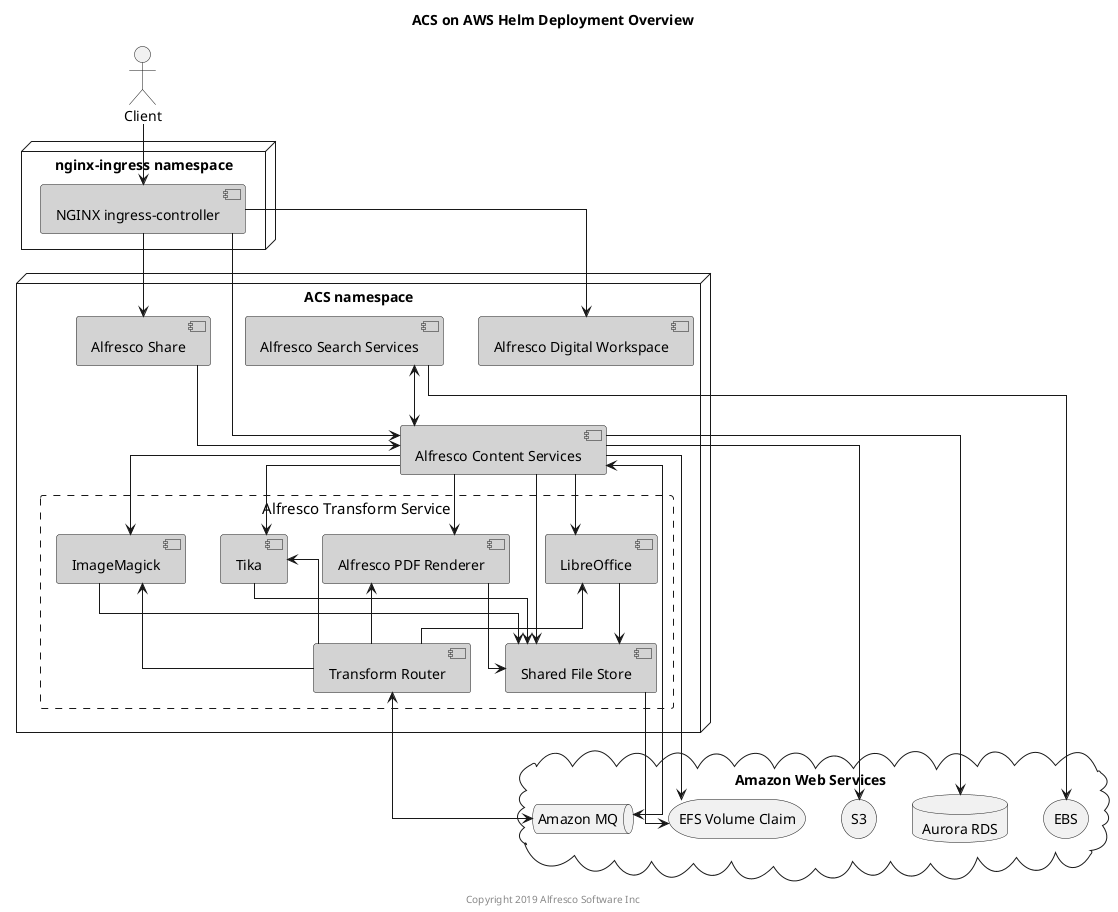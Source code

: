 @startuml

Title: ACS on AWS Helm Deployment Overview

skinparam componentStyle uml2
skinparam linetype ortho
skinparam rectangle {
    BorderStyle dashed
    FontSize 15
    FontStyle none
}

actor Client

node "nginx-ingress namespace" {
    component "NGINX ingress-controller" as nginx #lightgrey
}

node "ACS namespace" {
    component "Alfresco Digital Workspace" as adw #lightgrey
    component "Alfresco Content Services" as acs #lightgrey
    component "Alfresco Search Services" as ass #lightgrey
    component "Alfresco Share" as share #lightgrey
    rectangle "Alfresco Transform Service" {
        component "Transform Router" as tr #lightgrey
        component "Shared File Store" as sfs #lightgrey
        component "Alfresco PDF Renderer" as pdfr #lightgrey
        component "LibreOffice" as libr #lightgrey
        component "ImageMagick" as img #lightgrey
        component "Tika" as tika #lightgrey
    }
}

cloud "Amazon Web Services" {
    storage "S3" as s3
    database "Aurora RDS" as db
    storage "EBS" as ebs
    storage "EFS Volume Claim" as vc
    queue "Amazon MQ" as mq

}

Client --> nginx

nginx --> acs
nginx --> share
nginx --> adw

acs --> vc
ass --> ebs
sfs --> vc
acs --> s3

ass <--> acs
acs --> db
acs --> pdfr
acs --> libr
acs --> img
acs --> tika
acs --> sfs
acs <--> mq
tr -up-> pdfr
tr -up-> libr
tr -up-> img
tr -up-> tika
tr <--> mq
pdfr --> sfs
libr --> sfs
img --> sfs
tika --> sfs
share --> acs

center footer Copyright 2019 Alfresco Software Inc

@enduml
